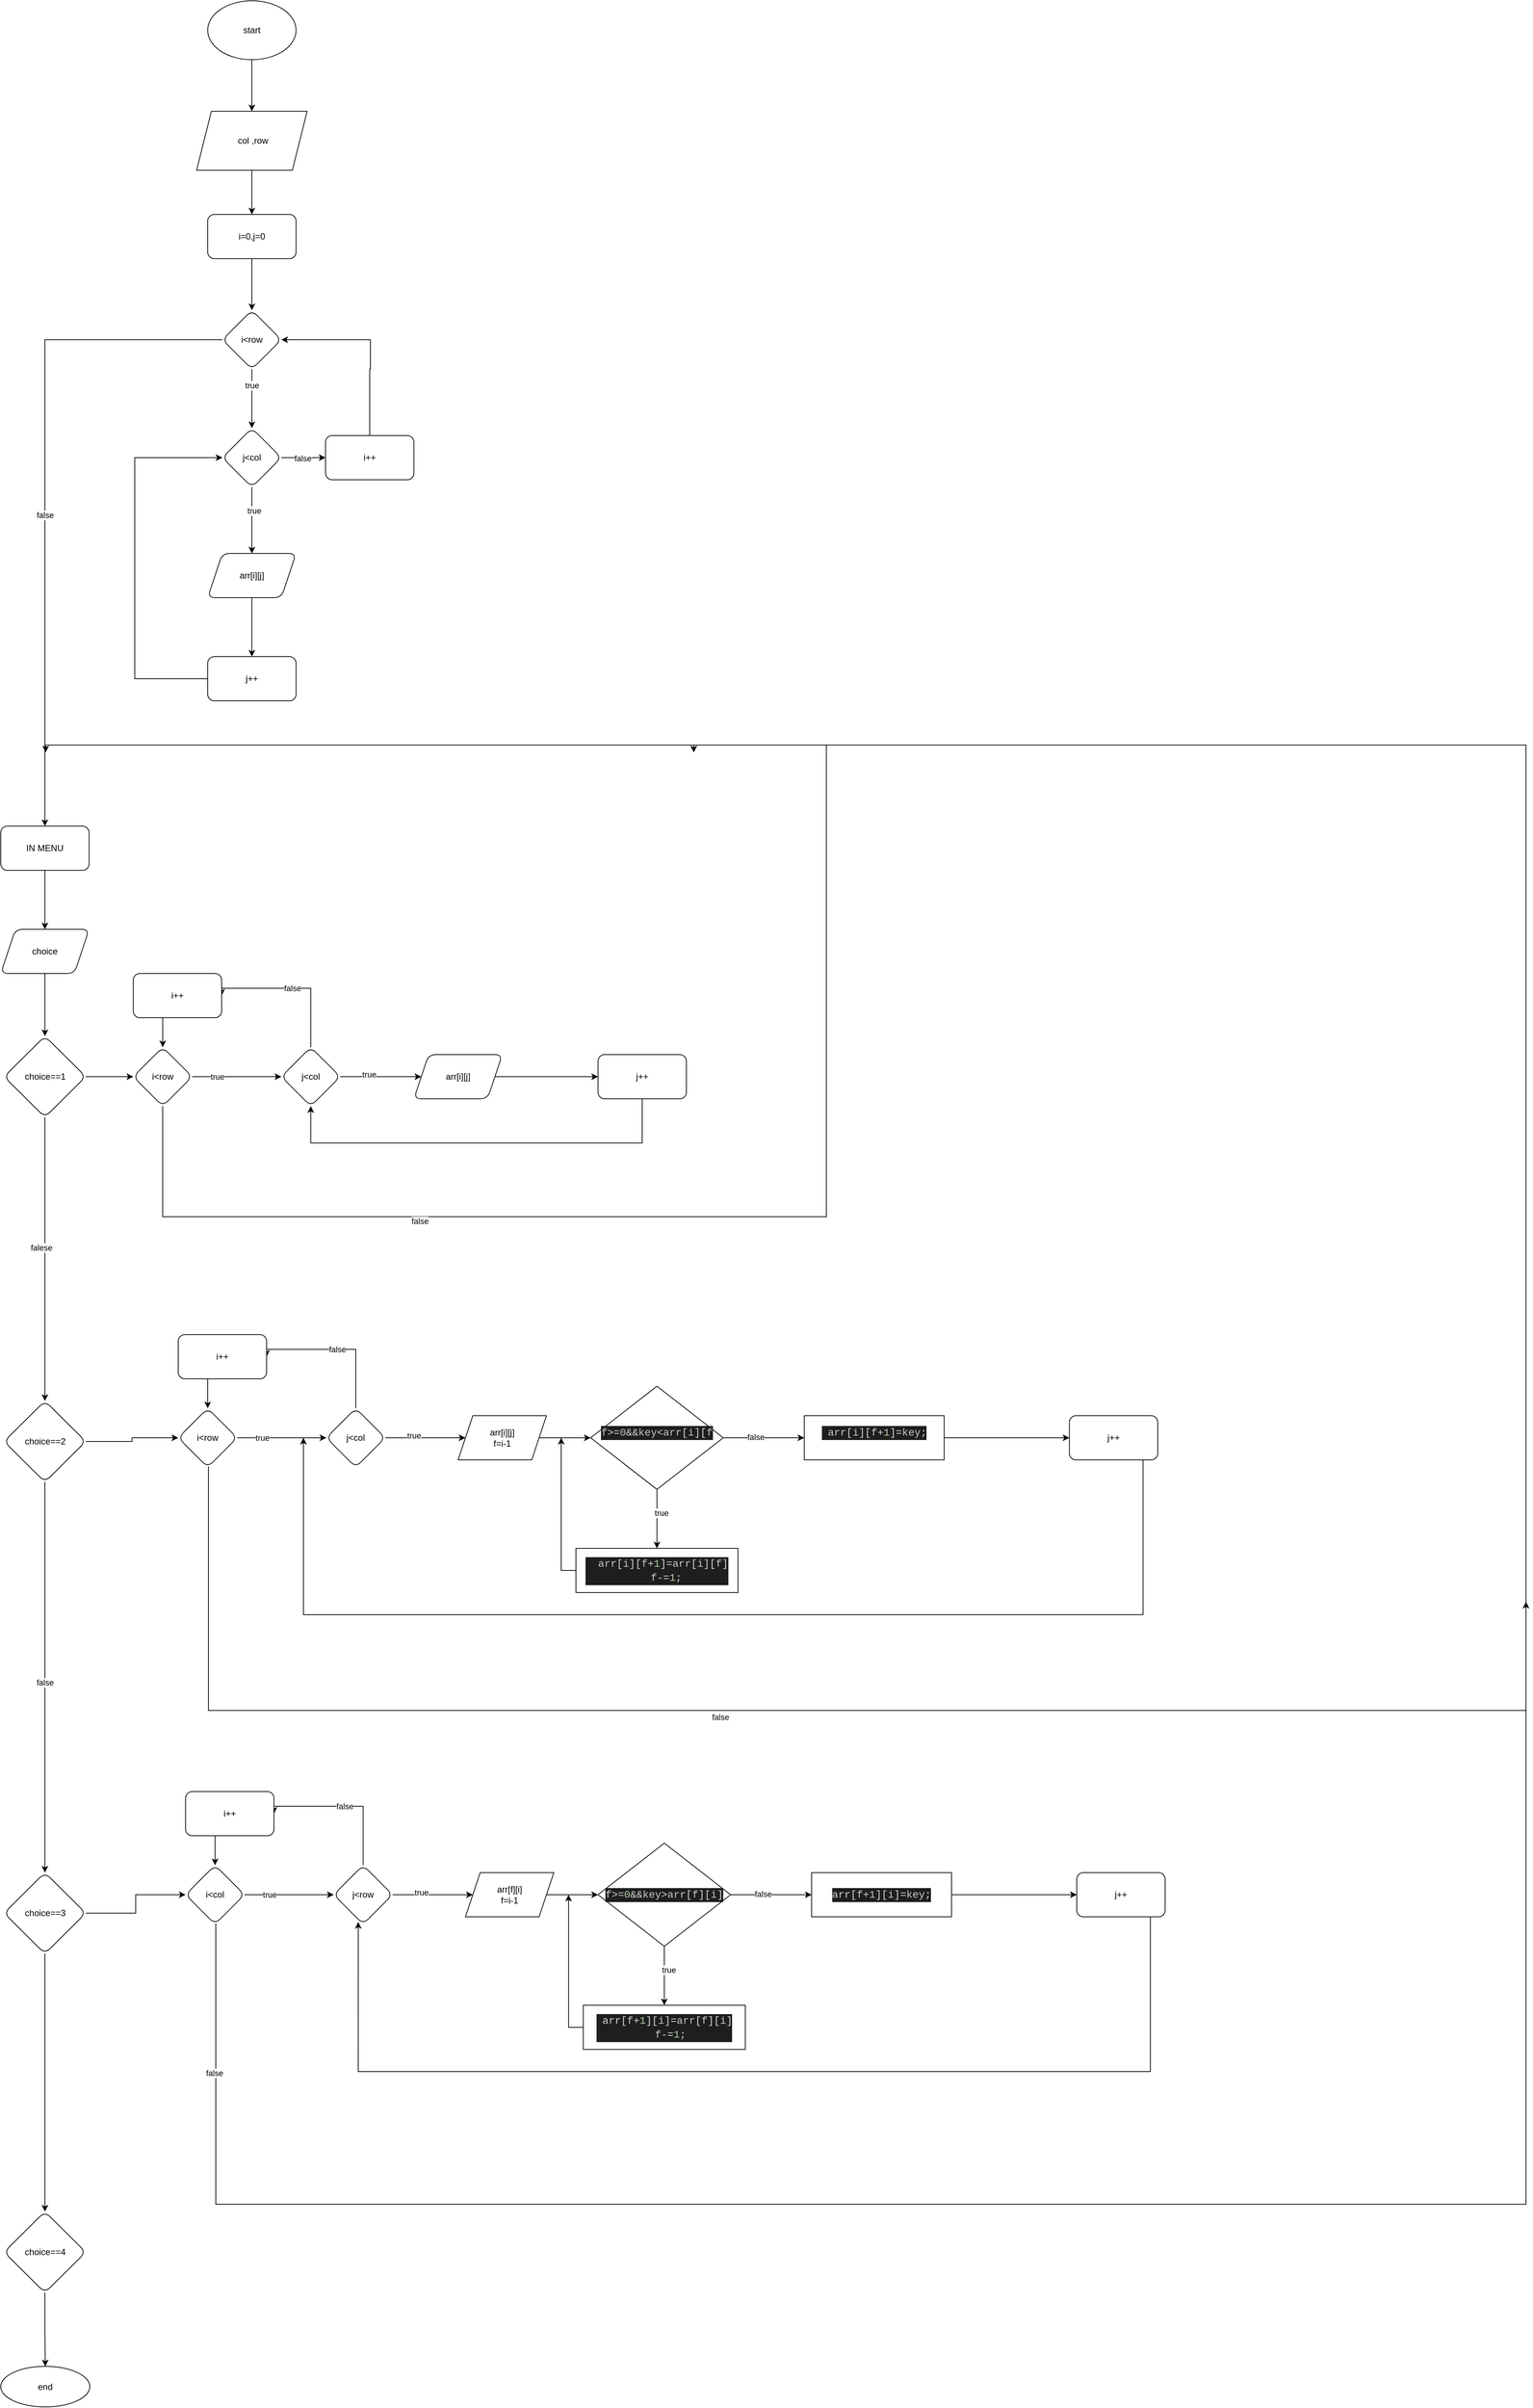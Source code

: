 <mxfile version="22.0.3" type="device">
  <diagram id="C5RBs43oDa-KdzZeNtuy" name="Page-1">
    <mxGraphModel dx="2158" dy="2559" grid="1" gridSize="10" guides="1" tooltips="1" connect="1" arrows="1" fold="1" page="1" pageScale="1" pageWidth="827" pageHeight="1169" math="0" shadow="0">
      <root>
        <mxCell id="WIyWlLk6GJQsqaUBKTNV-0" />
        <mxCell id="WIyWlLk6GJQsqaUBKTNV-1" parent="WIyWlLk6GJQsqaUBKTNV-0" />
        <mxCell id="Rr3VeNSQsfOW8-WBwf2K-2" style="edgeStyle=orthogonalEdgeStyle;rounded=0;orthogonalLoop=1;jettySize=auto;html=1;entryX=0.5;entryY=0;entryDx=0;entryDy=0;" edge="1" parent="WIyWlLk6GJQsqaUBKTNV-1" source="Rr3VeNSQsfOW8-WBwf2K-0" target="Rr3VeNSQsfOW8-WBwf2K-3">
          <mxGeometry relative="1" as="geometry">
            <mxPoint x="410" y="190" as="targetPoint" />
          </mxGeometry>
        </mxCell>
        <mxCell id="Rr3VeNSQsfOW8-WBwf2K-0" value="start" style="ellipse;whiteSpace=wrap;html=1;" vertex="1" parent="WIyWlLk6GJQsqaUBKTNV-1">
          <mxGeometry x="350" y="-30" width="120" height="80" as="geometry" />
        </mxCell>
        <mxCell id="Rr3VeNSQsfOW8-WBwf2K-5" style="edgeStyle=orthogonalEdgeStyle;rounded=0;orthogonalLoop=1;jettySize=auto;html=1;entryX=0.5;entryY=0;entryDx=0;entryDy=0;" edge="1" parent="WIyWlLk6GJQsqaUBKTNV-1" source="Rr3VeNSQsfOW8-WBwf2K-3" target="Rr3VeNSQsfOW8-WBwf2K-6">
          <mxGeometry relative="1" as="geometry">
            <mxPoint x="410" y="290" as="targetPoint" />
          </mxGeometry>
        </mxCell>
        <mxCell id="Rr3VeNSQsfOW8-WBwf2K-3" value="&amp;nbsp;col ,row" style="shape=parallelogram;perimeter=parallelogramPerimeter;whiteSpace=wrap;html=1;fixedSize=1;" vertex="1" parent="WIyWlLk6GJQsqaUBKTNV-1">
          <mxGeometry x="335" y="120" width="150" height="80" as="geometry" />
        </mxCell>
        <mxCell id="Rr3VeNSQsfOW8-WBwf2K-9" value="" style="edgeStyle=orthogonalEdgeStyle;rounded=0;orthogonalLoop=1;jettySize=auto;html=1;" edge="1" parent="WIyWlLk6GJQsqaUBKTNV-1" source="Rr3VeNSQsfOW8-WBwf2K-6" target="Rr3VeNSQsfOW8-WBwf2K-8">
          <mxGeometry relative="1" as="geometry" />
        </mxCell>
        <mxCell id="Rr3VeNSQsfOW8-WBwf2K-6" value="i=0,j=0" style="rounded=1;whiteSpace=wrap;html=1;" vertex="1" parent="WIyWlLk6GJQsqaUBKTNV-1">
          <mxGeometry x="350" y="260" width="120" height="60" as="geometry" />
        </mxCell>
        <mxCell id="Rr3VeNSQsfOW8-WBwf2K-11" value="" style="edgeStyle=orthogonalEdgeStyle;rounded=0;orthogonalLoop=1;jettySize=auto;html=1;" edge="1" parent="WIyWlLk6GJQsqaUBKTNV-1" source="Rr3VeNSQsfOW8-WBwf2K-8" target="Rr3VeNSQsfOW8-WBwf2K-10">
          <mxGeometry relative="1" as="geometry" />
        </mxCell>
        <mxCell id="Rr3VeNSQsfOW8-WBwf2K-23" value="true" style="edgeLabel;html=1;align=center;verticalAlign=middle;resizable=0;points=[];" vertex="1" connectable="0" parent="Rr3VeNSQsfOW8-WBwf2K-11">
          <mxGeometry x="-0.45" relative="1" as="geometry">
            <mxPoint as="offset" />
          </mxGeometry>
        </mxCell>
        <mxCell id="Rr3VeNSQsfOW8-WBwf2K-25" style="edgeStyle=orthogonalEdgeStyle;rounded=0;orthogonalLoop=1;jettySize=auto;html=1;" edge="1" parent="WIyWlLk6GJQsqaUBKTNV-1" source="Rr3VeNSQsfOW8-WBwf2K-8" target="Rr3VeNSQsfOW8-WBwf2K-27">
          <mxGeometry relative="1" as="geometry">
            <mxPoint x="129" y="1120" as="targetPoint" />
          </mxGeometry>
        </mxCell>
        <mxCell id="Rr3VeNSQsfOW8-WBwf2K-26" value="false" style="edgeLabel;html=1;align=center;verticalAlign=middle;resizable=0;points=[];" vertex="1" connectable="0" parent="Rr3VeNSQsfOW8-WBwf2K-25">
          <mxGeometry x="0.063" relative="1" as="geometry">
            <mxPoint as="offset" />
          </mxGeometry>
        </mxCell>
        <mxCell id="Rr3VeNSQsfOW8-WBwf2K-8" value="i&amp;lt;row" style="rhombus;whiteSpace=wrap;html=1;rounded=1;" vertex="1" parent="WIyWlLk6GJQsqaUBKTNV-1">
          <mxGeometry x="370" y="390" width="80" height="80" as="geometry" />
        </mxCell>
        <mxCell id="Rr3VeNSQsfOW8-WBwf2K-15" value="" style="edgeStyle=orthogonalEdgeStyle;rounded=0;orthogonalLoop=1;jettySize=auto;html=1;" edge="1" parent="WIyWlLk6GJQsqaUBKTNV-1" source="Rr3VeNSQsfOW8-WBwf2K-10" target="Rr3VeNSQsfOW8-WBwf2K-14">
          <mxGeometry relative="1" as="geometry" />
        </mxCell>
        <mxCell id="Rr3VeNSQsfOW8-WBwf2K-22" value="true" style="edgeLabel;html=1;align=center;verticalAlign=middle;resizable=0;points=[];" vertex="1" connectable="0" parent="Rr3VeNSQsfOW8-WBwf2K-15">
          <mxGeometry x="-0.289" y="3" relative="1" as="geometry">
            <mxPoint as="offset" />
          </mxGeometry>
        </mxCell>
        <mxCell id="Rr3VeNSQsfOW8-WBwf2K-20" value="" style="edgeStyle=orthogonalEdgeStyle;rounded=0;orthogonalLoop=1;jettySize=auto;html=1;" edge="1" parent="WIyWlLk6GJQsqaUBKTNV-1" source="Rr3VeNSQsfOW8-WBwf2K-10" target="Rr3VeNSQsfOW8-WBwf2K-19">
          <mxGeometry relative="1" as="geometry" />
        </mxCell>
        <mxCell id="Rr3VeNSQsfOW8-WBwf2K-21" value="false" style="edgeLabel;html=1;align=center;verticalAlign=middle;resizable=0;points=[];" vertex="1" connectable="0" parent="Rr3VeNSQsfOW8-WBwf2K-20">
          <mxGeometry x="-0.033" y="-1" relative="1" as="geometry">
            <mxPoint as="offset" />
          </mxGeometry>
        </mxCell>
        <mxCell id="Rr3VeNSQsfOW8-WBwf2K-10" value="j&amp;lt;col" style="rhombus;whiteSpace=wrap;html=1;rounded=1;" vertex="1" parent="WIyWlLk6GJQsqaUBKTNV-1">
          <mxGeometry x="370" y="550" width="80" height="80" as="geometry" />
        </mxCell>
        <mxCell id="Rr3VeNSQsfOW8-WBwf2K-17" value="" style="edgeStyle=orthogonalEdgeStyle;rounded=0;orthogonalLoop=1;jettySize=auto;html=1;" edge="1" parent="WIyWlLk6GJQsqaUBKTNV-1" source="Rr3VeNSQsfOW8-WBwf2K-14" target="Rr3VeNSQsfOW8-WBwf2K-16">
          <mxGeometry relative="1" as="geometry" />
        </mxCell>
        <mxCell id="Rr3VeNSQsfOW8-WBwf2K-14" value="arr[i][j]" style="shape=parallelogram;perimeter=parallelogramPerimeter;whiteSpace=wrap;html=1;fixedSize=1;rounded=1;" vertex="1" parent="WIyWlLk6GJQsqaUBKTNV-1">
          <mxGeometry x="350" y="720" width="120" height="60" as="geometry" />
        </mxCell>
        <mxCell id="Rr3VeNSQsfOW8-WBwf2K-18" style="edgeStyle=orthogonalEdgeStyle;rounded=0;orthogonalLoop=1;jettySize=auto;html=1;entryX=0;entryY=0.5;entryDx=0;entryDy=0;" edge="1" parent="WIyWlLk6GJQsqaUBKTNV-1" source="Rr3VeNSQsfOW8-WBwf2K-16" target="Rr3VeNSQsfOW8-WBwf2K-10">
          <mxGeometry relative="1" as="geometry">
            <mxPoint x="250" y="600" as="targetPoint" />
            <Array as="points">
              <mxPoint x="251" y="890" />
              <mxPoint x="251" y="590" />
            </Array>
          </mxGeometry>
        </mxCell>
        <mxCell id="Rr3VeNSQsfOW8-WBwf2K-16" value="j++" style="rounded=1;whiteSpace=wrap;html=1;" vertex="1" parent="WIyWlLk6GJQsqaUBKTNV-1">
          <mxGeometry x="350" y="860" width="120" height="60" as="geometry" />
        </mxCell>
        <mxCell id="Rr3VeNSQsfOW8-WBwf2K-24" style="edgeStyle=orthogonalEdgeStyle;rounded=0;orthogonalLoop=1;jettySize=auto;html=1;entryX=1;entryY=0.5;entryDx=0;entryDy=0;" edge="1" parent="WIyWlLk6GJQsqaUBKTNV-1" source="Rr3VeNSQsfOW8-WBwf2K-19" target="Rr3VeNSQsfOW8-WBwf2K-8">
          <mxGeometry relative="1" as="geometry">
            <mxPoint x="570" y="380" as="targetPoint" />
            <Array as="points">
              <mxPoint x="570" y="470" />
              <mxPoint x="571" y="470" />
              <mxPoint x="571" y="430" />
            </Array>
          </mxGeometry>
        </mxCell>
        <mxCell id="Rr3VeNSQsfOW8-WBwf2K-19" value="i++" style="whiteSpace=wrap;html=1;rounded=1;" vertex="1" parent="WIyWlLk6GJQsqaUBKTNV-1">
          <mxGeometry x="510" y="560" width="120" height="60" as="geometry" />
        </mxCell>
        <mxCell id="Rr3VeNSQsfOW8-WBwf2K-29" value="" style="edgeStyle=orthogonalEdgeStyle;rounded=0;orthogonalLoop=1;jettySize=auto;html=1;" edge="1" parent="WIyWlLk6GJQsqaUBKTNV-1" source="Rr3VeNSQsfOW8-WBwf2K-27" target="Rr3VeNSQsfOW8-WBwf2K-28">
          <mxGeometry relative="1" as="geometry" />
        </mxCell>
        <mxCell id="Rr3VeNSQsfOW8-WBwf2K-27" value="IN MENU" style="rounded=1;whiteSpace=wrap;html=1;" vertex="1" parent="WIyWlLk6GJQsqaUBKTNV-1">
          <mxGeometry x="69" y="1090" width="120" height="60" as="geometry" />
        </mxCell>
        <mxCell id="Rr3VeNSQsfOW8-WBwf2K-31" value="" style="edgeStyle=orthogonalEdgeStyle;rounded=0;orthogonalLoop=1;jettySize=auto;html=1;" edge="1" parent="WIyWlLk6GJQsqaUBKTNV-1" source="Rr3VeNSQsfOW8-WBwf2K-28" target="Rr3VeNSQsfOW8-WBwf2K-30">
          <mxGeometry relative="1" as="geometry" />
        </mxCell>
        <mxCell id="Rr3VeNSQsfOW8-WBwf2K-28" value="choice" style="shape=parallelogram;perimeter=parallelogramPerimeter;whiteSpace=wrap;html=1;fixedSize=1;rounded=1;" vertex="1" parent="WIyWlLk6GJQsqaUBKTNV-1">
          <mxGeometry x="69" y="1230" width="120" height="60" as="geometry" />
        </mxCell>
        <mxCell id="Rr3VeNSQsfOW8-WBwf2K-50" style="edgeStyle=orthogonalEdgeStyle;rounded=0;orthogonalLoop=1;jettySize=auto;html=1;" edge="1" parent="WIyWlLk6GJQsqaUBKTNV-1" source="Rr3VeNSQsfOW8-WBwf2K-30" target="Rr3VeNSQsfOW8-WBwf2K-34">
          <mxGeometry relative="1" as="geometry" />
        </mxCell>
        <mxCell id="Rr3VeNSQsfOW8-WBwf2K-55" value="" style="edgeStyle=orthogonalEdgeStyle;rounded=0;orthogonalLoop=1;jettySize=auto;html=1;" edge="1" parent="WIyWlLk6GJQsqaUBKTNV-1" source="Rr3VeNSQsfOW8-WBwf2K-30" target="Rr3VeNSQsfOW8-WBwf2K-54">
          <mxGeometry relative="1" as="geometry" />
        </mxCell>
        <mxCell id="Rr3VeNSQsfOW8-WBwf2K-131" value="falese" style="edgeLabel;html=1;align=center;verticalAlign=middle;resizable=0;points=[];" vertex="1" connectable="0" parent="Rr3VeNSQsfOW8-WBwf2K-55">
          <mxGeometry x="-0.086" y="-5" relative="1" as="geometry">
            <mxPoint y="1" as="offset" />
          </mxGeometry>
        </mxCell>
        <mxCell id="Rr3VeNSQsfOW8-WBwf2K-30" value="choice==1" style="rhombus;whiteSpace=wrap;html=1;rounded=1;" vertex="1" parent="WIyWlLk6GJQsqaUBKTNV-1">
          <mxGeometry x="73.5" y="1375" width="111" height="110" as="geometry" />
        </mxCell>
        <mxCell id="Rr3VeNSQsfOW8-WBwf2K-32" value="" style="edgeStyle=orthogonalEdgeStyle;rounded=0;orthogonalLoop=1;jettySize=auto;html=1;" edge="1" parent="WIyWlLk6GJQsqaUBKTNV-1" source="Rr3VeNSQsfOW8-WBwf2K-34" target="Rr3VeNSQsfOW8-WBwf2K-39">
          <mxGeometry relative="1" as="geometry" />
        </mxCell>
        <mxCell id="Rr3VeNSQsfOW8-WBwf2K-33" value="true" style="edgeLabel;html=1;align=center;verticalAlign=middle;resizable=0;points=[];" vertex="1" connectable="0" parent="Rr3VeNSQsfOW8-WBwf2K-32">
          <mxGeometry x="-0.45" relative="1" as="geometry">
            <mxPoint as="offset" />
          </mxGeometry>
        </mxCell>
        <mxCell id="Rr3VeNSQsfOW8-WBwf2K-57" style="edgeStyle=orthogonalEdgeStyle;rounded=0;orthogonalLoop=1;jettySize=auto;html=1;" edge="1" parent="WIyWlLk6GJQsqaUBKTNV-1" source="Rr3VeNSQsfOW8-WBwf2K-34">
          <mxGeometry relative="1" as="geometry">
            <mxPoint x="130" y="990" as="targetPoint" />
            <Array as="points">
              <mxPoint x="289" y="1620" />
              <mxPoint x="1190" y="1620" />
              <mxPoint x="1190" y="980" />
              <mxPoint x="130" y="980" />
            </Array>
          </mxGeometry>
        </mxCell>
        <mxCell id="Rr3VeNSQsfOW8-WBwf2K-58" value="false" style="edgeLabel;html=1;align=center;verticalAlign=middle;resizable=0;points=[];" vertex="1" connectable="0" parent="Rr3VeNSQsfOW8-WBwf2K-57">
          <mxGeometry x="-0.639" y="-6" relative="1" as="geometry">
            <mxPoint as="offset" />
          </mxGeometry>
        </mxCell>
        <mxCell id="Rr3VeNSQsfOW8-WBwf2K-34" value="i&amp;lt;row" style="rhombus;whiteSpace=wrap;html=1;rounded=1;" vertex="1" parent="WIyWlLk6GJQsqaUBKTNV-1">
          <mxGeometry x="248.94" y="1390" width="80" height="80" as="geometry" />
        </mxCell>
        <mxCell id="Rr3VeNSQsfOW8-WBwf2K-35" value="" style="edgeStyle=orthogonalEdgeStyle;rounded=0;orthogonalLoop=1;jettySize=auto;html=1;" edge="1" parent="WIyWlLk6GJQsqaUBKTNV-1" source="Rr3VeNSQsfOW8-WBwf2K-39" target="Rr3VeNSQsfOW8-WBwf2K-41">
          <mxGeometry relative="1" as="geometry" />
        </mxCell>
        <mxCell id="Rr3VeNSQsfOW8-WBwf2K-36" value="true" style="edgeLabel;html=1;align=center;verticalAlign=middle;resizable=0;points=[];" vertex="1" connectable="0" parent="Rr3VeNSQsfOW8-WBwf2K-35">
          <mxGeometry x="-0.289" y="3" relative="1" as="geometry">
            <mxPoint as="offset" />
          </mxGeometry>
        </mxCell>
        <mxCell id="Rr3VeNSQsfOW8-WBwf2K-53" value="false" style="edgeStyle=orthogonalEdgeStyle;rounded=0;orthogonalLoop=1;jettySize=auto;html=1;entryX=1;entryY=0.5;entryDx=0;entryDy=0;" edge="1" parent="WIyWlLk6GJQsqaUBKTNV-1" source="Rr3VeNSQsfOW8-WBwf2K-39" target="Rr3VeNSQsfOW8-WBwf2K-45">
          <mxGeometry relative="1" as="geometry">
            <Array as="points">
              <mxPoint x="490" y="1310" />
              <mxPoint x="369" y="1310" />
            </Array>
          </mxGeometry>
        </mxCell>
        <mxCell id="Rr3VeNSQsfOW8-WBwf2K-39" value="j&amp;lt;col" style="rhombus;whiteSpace=wrap;html=1;rounded=1;" vertex="1" parent="WIyWlLk6GJQsqaUBKTNV-1">
          <mxGeometry x="450" y="1390" width="80" height="80" as="geometry" />
        </mxCell>
        <mxCell id="Rr3VeNSQsfOW8-WBwf2K-40" value="" style="edgeStyle=orthogonalEdgeStyle;rounded=0;orthogonalLoop=1;jettySize=auto;html=1;" edge="1" parent="WIyWlLk6GJQsqaUBKTNV-1" source="Rr3VeNSQsfOW8-WBwf2K-41" target="Rr3VeNSQsfOW8-WBwf2K-43">
          <mxGeometry relative="1" as="geometry" />
        </mxCell>
        <mxCell id="Rr3VeNSQsfOW8-WBwf2K-41" value="arr[i][j]" style="shape=parallelogram;perimeter=parallelogramPerimeter;whiteSpace=wrap;html=1;fixedSize=1;rounded=1;" vertex="1" parent="WIyWlLk6GJQsqaUBKTNV-1">
          <mxGeometry x="630" y="1400" width="120" height="60" as="geometry" />
        </mxCell>
        <mxCell id="Rr3VeNSQsfOW8-WBwf2K-48" style="edgeStyle=orthogonalEdgeStyle;rounded=0;orthogonalLoop=1;jettySize=auto;html=1;entryX=0.5;entryY=1;entryDx=0;entryDy=0;" edge="1" parent="WIyWlLk6GJQsqaUBKTNV-1" source="Rr3VeNSQsfOW8-WBwf2K-43" target="Rr3VeNSQsfOW8-WBwf2K-39">
          <mxGeometry relative="1" as="geometry">
            <mxPoint x="490" y="1500" as="targetPoint" />
            <Array as="points">
              <mxPoint x="940" y="1520" />
              <mxPoint x="490" y="1520" />
            </Array>
          </mxGeometry>
        </mxCell>
        <mxCell id="Rr3VeNSQsfOW8-WBwf2K-43" value="j++" style="rounded=1;whiteSpace=wrap;html=1;" vertex="1" parent="WIyWlLk6GJQsqaUBKTNV-1">
          <mxGeometry x="880" y="1400" width="120" height="60" as="geometry" />
        </mxCell>
        <mxCell id="Rr3VeNSQsfOW8-WBwf2K-51" style="edgeStyle=orthogonalEdgeStyle;rounded=0;orthogonalLoop=1;jettySize=auto;html=1;entryX=0.5;entryY=0;entryDx=0;entryDy=0;" edge="1" parent="WIyWlLk6GJQsqaUBKTNV-1" source="Rr3VeNSQsfOW8-WBwf2K-45" target="Rr3VeNSQsfOW8-WBwf2K-34">
          <mxGeometry relative="1" as="geometry">
            <mxPoint x="289" y="1360" as="targetPoint" />
            <Array as="points">
              <mxPoint x="289" y="1290" />
              <mxPoint x="290" y="1330" />
              <mxPoint x="289" y="1330" />
            </Array>
          </mxGeometry>
        </mxCell>
        <mxCell id="Rr3VeNSQsfOW8-WBwf2K-45" value="i++" style="whiteSpace=wrap;html=1;rounded=1;" vertex="1" parent="WIyWlLk6GJQsqaUBKTNV-1">
          <mxGeometry x="248.94" y="1290" width="120" height="60" as="geometry" />
        </mxCell>
        <mxCell id="Rr3VeNSQsfOW8-WBwf2K-101" style="edgeStyle=orthogonalEdgeStyle;rounded=0;orthogonalLoop=1;jettySize=auto;html=1;entryX=0;entryY=0.5;entryDx=0;entryDy=0;" edge="1" parent="WIyWlLk6GJQsqaUBKTNV-1" source="Rr3VeNSQsfOW8-WBwf2K-54" target="Rr3VeNSQsfOW8-WBwf2K-76">
          <mxGeometry relative="1" as="geometry" />
        </mxCell>
        <mxCell id="Rr3VeNSQsfOW8-WBwf2K-126" value="" style="edgeStyle=orthogonalEdgeStyle;rounded=0;orthogonalLoop=1;jettySize=auto;html=1;" edge="1" parent="WIyWlLk6GJQsqaUBKTNV-1" source="Rr3VeNSQsfOW8-WBwf2K-54" target="Rr3VeNSQsfOW8-WBwf2K-125">
          <mxGeometry relative="1" as="geometry" />
        </mxCell>
        <mxCell id="Rr3VeNSQsfOW8-WBwf2K-132" value="false" style="edgeLabel;html=1;align=center;verticalAlign=middle;resizable=0;points=[];" vertex="1" connectable="0" parent="Rr3VeNSQsfOW8-WBwf2K-126">
          <mxGeometry x="0.023" relative="1" as="geometry">
            <mxPoint y="1" as="offset" />
          </mxGeometry>
        </mxCell>
        <mxCell id="Rr3VeNSQsfOW8-WBwf2K-54" value="choice==2" style="rhombus;whiteSpace=wrap;html=1;rounded=1;" vertex="1" parent="WIyWlLk6GJQsqaUBKTNV-1">
          <mxGeometry x="73.5" y="1870" width="111" height="110" as="geometry" />
        </mxCell>
        <mxCell id="Rr3VeNSQsfOW8-WBwf2K-73" value="" style="edgeStyle=orthogonalEdgeStyle;rounded=0;orthogonalLoop=1;jettySize=auto;html=1;" edge="1" parent="WIyWlLk6GJQsqaUBKTNV-1" source="Rr3VeNSQsfOW8-WBwf2K-76" target="Rr3VeNSQsfOW8-WBwf2K-80">
          <mxGeometry relative="1" as="geometry" />
        </mxCell>
        <mxCell id="Rr3VeNSQsfOW8-WBwf2K-74" value="true" style="edgeLabel;html=1;align=center;verticalAlign=middle;resizable=0;points=[];" vertex="1" connectable="0" parent="Rr3VeNSQsfOW8-WBwf2K-73">
          <mxGeometry x="-0.45" relative="1" as="geometry">
            <mxPoint as="offset" />
          </mxGeometry>
        </mxCell>
        <mxCell id="Rr3VeNSQsfOW8-WBwf2K-124" style="edgeStyle=orthogonalEdgeStyle;rounded=0;orthogonalLoop=1;jettySize=auto;html=1;" edge="1" parent="WIyWlLk6GJQsqaUBKTNV-1" source="Rr3VeNSQsfOW8-WBwf2K-76">
          <mxGeometry relative="1" as="geometry">
            <mxPoint x="1010" y="990" as="targetPoint" />
            <Array as="points">
              <mxPoint x="351" y="2290" />
              <mxPoint x="2140" y="2290" />
              <mxPoint x="2140" y="980" />
              <mxPoint x="1010" y="980" />
            </Array>
          </mxGeometry>
        </mxCell>
        <mxCell id="Rr3VeNSQsfOW8-WBwf2K-128" value="false" style="edgeLabel;html=1;align=center;verticalAlign=middle;resizable=0;points=[];" vertex="1" connectable="0" parent="Rr3VeNSQsfOW8-WBwf2K-124">
          <mxGeometry x="-0.551" y="-9" relative="1" as="geometry">
            <mxPoint as="offset" />
          </mxGeometry>
        </mxCell>
        <mxCell id="Rr3VeNSQsfOW8-WBwf2K-76" value="i&amp;lt;row" style="rhombus;whiteSpace=wrap;html=1;rounded=1;" vertex="1" parent="WIyWlLk6GJQsqaUBKTNV-1">
          <mxGeometry x="310" y="1880" width="80" height="80" as="geometry" />
        </mxCell>
        <mxCell id="Rr3VeNSQsfOW8-WBwf2K-77" value="" style="edgeStyle=orthogonalEdgeStyle;rounded=0;orthogonalLoop=1;jettySize=auto;html=1;entryX=0;entryY=0.5;entryDx=0;entryDy=0;" edge="1" parent="WIyWlLk6GJQsqaUBKTNV-1" source="Rr3VeNSQsfOW8-WBwf2K-80" target="Rr3VeNSQsfOW8-WBwf2K-88">
          <mxGeometry relative="1" as="geometry">
            <mxPoint x="700" y="1920" as="targetPoint" />
          </mxGeometry>
        </mxCell>
        <mxCell id="Rr3VeNSQsfOW8-WBwf2K-78" value="true" style="edgeLabel;html=1;align=center;verticalAlign=middle;resizable=0;points=[];" vertex="1" connectable="0" parent="Rr3VeNSQsfOW8-WBwf2K-77">
          <mxGeometry x="-0.289" y="3" relative="1" as="geometry">
            <mxPoint as="offset" />
          </mxGeometry>
        </mxCell>
        <mxCell id="Rr3VeNSQsfOW8-WBwf2K-79" value="false" style="edgeStyle=orthogonalEdgeStyle;rounded=0;orthogonalLoop=1;jettySize=auto;html=1;entryX=1;entryY=0.5;entryDx=0;entryDy=0;" edge="1" parent="WIyWlLk6GJQsqaUBKTNV-1" source="Rr3VeNSQsfOW8-WBwf2K-80" target="Rr3VeNSQsfOW8-WBwf2K-86">
          <mxGeometry relative="1" as="geometry">
            <Array as="points">
              <mxPoint x="551.06" y="1800" />
              <mxPoint x="430.06" y="1800" />
            </Array>
          </mxGeometry>
        </mxCell>
        <mxCell id="Rr3VeNSQsfOW8-WBwf2K-80" value="j&amp;lt;col" style="rhombus;whiteSpace=wrap;html=1;rounded=1;" vertex="1" parent="WIyWlLk6GJQsqaUBKTNV-1">
          <mxGeometry x="511.06" y="1880" width="80" height="80" as="geometry" />
        </mxCell>
        <mxCell id="Rr3VeNSQsfOW8-WBwf2K-87" style="edgeStyle=orthogonalEdgeStyle;rounded=0;orthogonalLoop=1;jettySize=auto;html=1;" edge="1" parent="WIyWlLk6GJQsqaUBKTNV-1" source="Rr3VeNSQsfOW8-WBwf2K-84">
          <mxGeometry relative="1" as="geometry">
            <mxPoint x="480" y="1920" as="targetPoint" />
            <Array as="points">
              <mxPoint x="1620" y="2160" />
              <mxPoint x="480" y="2160" />
            </Array>
          </mxGeometry>
        </mxCell>
        <mxCell id="Rr3VeNSQsfOW8-WBwf2K-84" value="j++" style="rounded=1;whiteSpace=wrap;html=1;" vertex="1" parent="WIyWlLk6GJQsqaUBKTNV-1">
          <mxGeometry x="1520" y="1890" width="120" height="60" as="geometry" />
        </mxCell>
        <mxCell id="Rr3VeNSQsfOW8-WBwf2K-85" style="edgeStyle=orthogonalEdgeStyle;rounded=0;orthogonalLoop=1;jettySize=auto;html=1;entryX=0.5;entryY=0;entryDx=0;entryDy=0;" edge="1" parent="WIyWlLk6GJQsqaUBKTNV-1" source="Rr3VeNSQsfOW8-WBwf2K-86" target="Rr3VeNSQsfOW8-WBwf2K-76">
          <mxGeometry relative="1" as="geometry">
            <mxPoint x="350.06" y="1850" as="targetPoint" />
            <Array as="points">
              <mxPoint x="350.06" y="1780" />
              <mxPoint x="351.06" y="1820" />
              <mxPoint x="350.06" y="1820" />
            </Array>
          </mxGeometry>
        </mxCell>
        <mxCell id="Rr3VeNSQsfOW8-WBwf2K-86" value="i++" style="whiteSpace=wrap;html=1;rounded=1;" vertex="1" parent="WIyWlLk6GJQsqaUBKTNV-1">
          <mxGeometry x="310" y="1780" width="120" height="60" as="geometry" />
        </mxCell>
        <mxCell id="Rr3VeNSQsfOW8-WBwf2K-92" value="" style="edgeStyle=orthogonalEdgeStyle;rounded=0;orthogonalLoop=1;jettySize=auto;html=1;" edge="1" parent="WIyWlLk6GJQsqaUBKTNV-1" source="Rr3VeNSQsfOW8-WBwf2K-88" target="Rr3VeNSQsfOW8-WBwf2K-91">
          <mxGeometry relative="1" as="geometry" />
        </mxCell>
        <mxCell id="Rr3VeNSQsfOW8-WBwf2K-88" value="arr[i][j]&lt;br&gt;f=i-1" style="shape=parallelogram;perimeter=parallelogramPerimeter;whiteSpace=wrap;html=1;fixedSize=1;" vertex="1" parent="WIyWlLk6GJQsqaUBKTNV-1">
          <mxGeometry x="690" y="1890" width="120" height="60" as="geometry" />
        </mxCell>
        <mxCell id="Rr3VeNSQsfOW8-WBwf2K-94" value="" style="edgeStyle=orthogonalEdgeStyle;rounded=0;orthogonalLoop=1;jettySize=auto;html=1;" edge="1" parent="WIyWlLk6GJQsqaUBKTNV-1" source="Rr3VeNSQsfOW8-WBwf2K-91" target="Rr3VeNSQsfOW8-WBwf2K-93">
          <mxGeometry relative="1" as="geometry" />
        </mxCell>
        <mxCell id="Rr3VeNSQsfOW8-WBwf2K-95" value="true" style="edgeLabel;html=1;align=center;verticalAlign=middle;resizable=0;points=[];" vertex="1" connectable="0" parent="Rr3VeNSQsfOW8-WBwf2K-94">
          <mxGeometry x="-0.21" y="6" relative="1" as="geometry">
            <mxPoint as="offset" />
          </mxGeometry>
        </mxCell>
        <mxCell id="Rr3VeNSQsfOW8-WBwf2K-97" value="" style="edgeStyle=orthogonalEdgeStyle;rounded=0;orthogonalLoop=1;jettySize=auto;html=1;" edge="1" parent="WIyWlLk6GJQsqaUBKTNV-1" source="Rr3VeNSQsfOW8-WBwf2K-91" target="Rr3VeNSQsfOW8-WBwf2K-96">
          <mxGeometry relative="1" as="geometry" />
        </mxCell>
        <mxCell id="Rr3VeNSQsfOW8-WBwf2K-98" value="false" style="edgeLabel;html=1;align=center;verticalAlign=middle;resizable=0;points=[];" vertex="1" connectable="0" parent="Rr3VeNSQsfOW8-WBwf2K-97">
          <mxGeometry x="-0.206" y="1" relative="1" as="geometry">
            <mxPoint as="offset" />
          </mxGeometry>
        </mxCell>
        <mxCell id="Rr3VeNSQsfOW8-WBwf2K-91" value="&#xa;&lt;div style=&quot;color: rgb(212, 212, 212); background-color: rgb(30, 30, 30); font-family: Consolas, &amp;quot;Courier New&amp;quot;, monospace; font-weight: normal; font-size: 14px; line-height: 19px;&quot;&gt;&lt;div&gt;&lt;span style=&quot;color: #c8c8c8;&quot;&gt;f&lt;/span&gt;&lt;span style=&quot;color: #d4d4d4;&quot;&gt;&amp;gt;=&lt;/span&gt;&lt;span style=&quot;color: #b5cea8;&quot;&gt;0&lt;/span&gt;&lt;span style=&quot;color: #d4d4d4;&quot;&gt;&amp;amp;&amp;amp;&lt;/span&gt;&lt;span style=&quot;color: #c8c8c8;&quot;&gt;key&lt;/span&gt;&lt;span style=&quot;color: #d4d4d4;&quot;&gt;&amp;lt;&lt;/span&gt;&lt;span style=&quot;color: #c8c8c8;&quot;&gt;arr&lt;/span&gt;&lt;span style=&quot;color: #d4d4d4;&quot;&gt;[&lt;/span&gt;&lt;span style=&quot;color: #c8c8c8;&quot;&gt;i&lt;/span&gt;&lt;span style=&quot;color: #d4d4d4;&quot;&gt;][&lt;/span&gt;&lt;span style=&quot;color: #c8c8c8;&quot;&gt;f&lt;/span&gt;&lt;/div&gt;&lt;/div&gt;&#xa;&#xa;" style="rhombus;whiteSpace=wrap;html=1;" vertex="1" parent="WIyWlLk6GJQsqaUBKTNV-1">
          <mxGeometry x="870" y="1850" width="180" height="140" as="geometry" />
        </mxCell>
        <mxCell id="Rr3VeNSQsfOW8-WBwf2K-100" style="edgeStyle=orthogonalEdgeStyle;rounded=0;orthogonalLoop=1;jettySize=auto;html=1;" edge="1" parent="WIyWlLk6GJQsqaUBKTNV-1" source="Rr3VeNSQsfOW8-WBwf2K-93">
          <mxGeometry relative="1" as="geometry">
            <mxPoint x="830" y="1920" as="targetPoint" />
          </mxGeometry>
        </mxCell>
        <mxCell id="Rr3VeNSQsfOW8-WBwf2K-93" value="&lt;br&gt;&lt;div style=&quot;color: rgb(212, 212, 212); background-color: rgb(30, 30, 30); font-family: Consolas, &amp;quot;Courier New&amp;quot;, monospace; font-weight: normal; font-size: 14px; line-height: 19px;&quot;&gt;&lt;div&gt;&lt;span style=&quot;color: #d4d4d4;&quot;&gt;&amp;nbsp; &lt;/span&gt;&lt;span style=&quot;color: #c8c8c8;&quot;&gt;arr&lt;/span&gt;&lt;span style=&quot;color: #d4d4d4;&quot;&gt;[&lt;/span&gt;&lt;span style=&quot;color: #c8c8c8;&quot;&gt;i&lt;/span&gt;&lt;span style=&quot;color: #d4d4d4;&quot;&gt;][&lt;/span&gt;&lt;span style=&quot;color: #c8c8c8;&quot;&gt;f&lt;/span&gt;&lt;span style=&quot;color: #d4d4d4;&quot;&gt;+&lt;/span&gt;&lt;span style=&quot;color: #b5cea8;&quot;&gt;1&lt;/span&gt;&lt;span style=&quot;color: #d4d4d4;&quot;&gt;]=&lt;/span&gt;&lt;span style=&quot;color: #c8c8c8;&quot;&gt;arr&lt;/span&gt;&lt;span style=&quot;color: #d4d4d4;&quot;&gt;[&lt;/span&gt;&lt;span style=&quot;color: #c8c8c8;&quot;&gt;i&lt;/span&gt;&lt;span style=&quot;color: #d4d4d4;&quot;&gt;][&lt;/span&gt;&lt;span style=&quot;color: #c8c8c8;&quot;&gt;f&lt;/span&gt;&lt;span style=&quot;color: #d4d4d4;&quot;&gt;]&lt;/span&gt;&lt;/div&gt;&lt;div&gt;&amp;nbsp; &amp;nbsp;&lt;span style=&quot;color: rgb(200, 200, 200);&quot;&gt;f&lt;/span&gt;-=&lt;span style=&quot;color: rgb(181, 206, 168);&quot;&gt;1&lt;/span&gt;;&lt;/div&gt;&lt;/div&gt;&lt;br&gt;" style="whiteSpace=wrap;html=1;" vertex="1" parent="WIyWlLk6GJQsqaUBKTNV-1">
          <mxGeometry x="850" y="2070" width="220" height="60" as="geometry" />
        </mxCell>
        <mxCell id="Rr3VeNSQsfOW8-WBwf2K-99" style="edgeStyle=orthogonalEdgeStyle;rounded=0;orthogonalLoop=1;jettySize=auto;html=1;entryX=0;entryY=0.5;entryDx=0;entryDy=0;" edge="1" parent="WIyWlLk6GJQsqaUBKTNV-1" source="Rr3VeNSQsfOW8-WBwf2K-96" target="Rr3VeNSQsfOW8-WBwf2K-84">
          <mxGeometry relative="1" as="geometry" />
        </mxCell>
        <mxCell id="Rr3VeNSQsfOW8-WBwf2K-96" value="&#xa;&lt;div style=&quot;color: rgb(212, 212, 212); background-color: rgb(30, 30, 30); font-family: Consolas, &amp;quot;Courier New&amp;quot;, monospace; font-weight: normal; font-size: 14px; line-height: 19px;&quot;&gt;&lt;div&gt;&lt;span style=&quot;color: #d4d4d4;&quot;&gt;&amp;nbsp;&lt;/span&gt;&lt;span style=&quot;color: #c8c8c8;&quot;&gt;arr&lt;/span&gt;&lt;span style=&quot;color: #d4d4d4;&quot;&gt;[&lt;/span&gt;&lt;span style=&quot;color: #c8c8c8;&quot;&gt;i&lt;/span&gt;&lt;span style=&quot;color: #d4d4d4;&quot;&gt;][&lt;/span&gt;&lt;span style=&quot;color: #c8c8c8;&quot;&gt;f&lt;/span&gt;&lt;span style=&quot;color: #d4d4d4;&quot;&gt;+&lt;/span&gt;&lt;span style=&quot;color: #b5cea8;&quot;&gt;1&lt;/span&gt;&lt;span style=&quot;color: #d4d4d4;&quot;&gt;]=&lt;/span&gt;&lt;span style=&quot;color: #c8c8c8;&quot;&gt;key&lt;/span&gt;&lt;span style=&quot;color: #d4d4d4;&quot;&gt;;&lt;/span&gt;&lt;/div&gt;&lt;/div&gt;&#xa;&#xa;" style="whiteSpace=wrap;html=1;" vertex="1" parent="WIyWlLk6GJQsqaUBKTNV-1">
          <mxGeometry x="1160" y="1890" width="190" height="60" as="geometry" />
        </mxCell>
        <mxCell id="Rr3VeNSQsfOW8-WBwf2K-102" value="" style="edgeStyle=orthogonalEdgeStyle;rounded=0;orthogonalLoop=1;jettySize=auto;html=1;" edge="1" parent="WIyWlLk6GJQsqaUBKTNV-1" source="Rr3VeNSQsfOW8-WBwf2K-104" target="Rr3VeNSQsfOW8-WBwf2K-108">
          <mxGeometry relative="1" as="geometry" />
        </mxCell>
        <mxCell id="Rr3VeNSQsfOW8-WBwf2K-103" value="true" style="edgeLabel;html=1;align=center;verticalAlign=middle;resizable=0;points=[];" vertex="1" connectable="0" parent="Rr3VeNSQsfOW8-WBwf2K-102">
          <mxGeometry x="-0.45" relative="1" as="geometry">
            <mxPoint as="offset" />
          </mxGeometry>
        </mxCell>
        <mxCell id="Rr3VeNSQsfOW8-WBwf2K-129" style="edgeStyle=orthogonalEdgeStyle;rounded=0;orthogonalLoop=1;jettySize=auto;html=1;" edge="1" parent="WIyWlLk6GJQsqaUBKTNV-1" source="Rr3VeNSQsfOW8-WBwf2K-104">
          <mxGeometry relative="1" as="geometry">
            <mxPoint x="2140" y="2142.5" as="targetPoint" />
            <Array as="points">
              <mxPoint x="361" y="2960" />
              <mxPoint x="2140" y="2960" />
            </Array>
          </mxGeometry>
        </mxCell>
        <mxCell id="Rr3VeNSQsfOW8-WBwf2K-130" value="false" style="edgeLabel;html=1;align=center;verticalAlign=middle;resizable=0;points=[];" vertex="1" connectable="0" parent="Rr3VeNSQsfOW8-WBwf2K-129">
          <mxGeometry x="-0.863" y="-1" relative="1" as="geometry">
            <mxPoint x="-1" y="-1" as="offset" />
          </mxGeometry>
        </mxCell>
        <mxCell id="Rr3VeNSQsfOW8-WBwf2K-104" value="i&amp;lt;col" style="rhombus;whiteSpace=wrap;html=1;rounded=1;" vertex="1" parent="WIyWlLk6GJQsqaUBKTNV-1">
          <mxGeometry x="320" y="2500" width="80" height="80" as="geometry" />
        </mxCell>
        <mxCell id="Rr3VeNSQsfOW8-WBwf2K-105" value="" style="edgeStyle=orthogonalEdgeStyle;rounded=0;orthogonalLoop=1;jettySize=auto;html=1;entryX=0;entryY=0.5;entryDx=0;entryDy=0;" edge="1" parent="WIyWlLk6GJQsqaUBKTNV-1" source="Rr3VeNSQsfOW8-WBwf2K-108" target="Rr3VeNSQsfOW8-WBwf2K-114">
          <mxGeometry relative="1" as="geometry">
            <mxPoint x="710" y="2540" as="targetPoint" />
          </mxGeometry>
        </mxCell>
        <mxCell id="Rr3VeNSQsfOW8-WBwf2K-106" value="true" style="edgeLabel;html=1;align=center;verticalAlign=middle;resizable=0;points=[];" vertex="1" connectable="0" parent="Rr3VeNSQsfOW8-WBwf2K-105">
          <mxGeometry x="-0.289" y="3" relative="1" as="geometry">
            <mxPoint as="offset" />
          </mxGeometry>
        </mxCell>
        <mxCell id="Rr3VeNSQsfOW8-WBwf2K-107" value="false" style="edgeStyle=orthogonalEdgeStyle;rounded=0;orthogonalLoop=1;jettySize=auto;html=1;entryX=1;entryY=0.5;entryDx=0;entryDy=0;" edge="1" parent="WIyWlLk6GJQsqaUBKTNV-1" source="Rr3VeNSQsfOW8-WBwf2K-108" target="Rr3VeNSQsfOW8-WBwf2K-112">
          <mxGeometry relative="1" as="geometry">
            <Array as="points">
              <mxPoint x="561.06" y="2420" />
              <mxPoint x="440.06" y="2420" />
            </Array>
          </mxGeometry>
        </mxCell>
        <mxCell id="Rr3VeNSQsfOW8-WBwf2K-108" value="j&amp;lt;row" style="rhombus;whiteSpace=wrap;html=1;rounded=1;" vertex="1" parent="WIyWlLk6GJQsqaUBKTNV-1">
          <mxGeometry x="521.06" y="2500" width="80" height="80" as="geometry" />
        </mxCell>
        <mxCell id="Rr3VeNSQsfOW8-WBwf2K-109" style="edgeStyle=orthogonalEdgeStyle;rounded=0;orthogonalLoop=1;jettySize=auto;html=1;entryX=0.417;entryY=0.963;entryDx=0;entryDy=0;entryPerimeter=0;" edge="1" parent="WIyWlLk6GJQsqaUBKTNV-1" source="Rr3VeNSQsfOW8-WBwf2K-110" target="Rr3VeNSQsfOW8-WBwf2K-108">
          <mxGeometry relative="1" as="geometry">
            <mxPoint x="650" y="2840" as="targetPoint" />
            <Array as="points">
              <mxPoint x="1630" y="2780" />
              <mxPoint x="554" y="2780" />
            </Array>
          </mxGeometry>
        </mxCell>
        <mxCell id="Rr3VeNSQsfOW8-WBwf2K-110" value="j++" style="rounded=1;whiteSpace=wrap;html=1;" vertex="1" parent="WIyWlLk6GJQsqaUBKTNV-1">
          <mxGeometry x="1530" y="2510" width="120" height="60" as="geometry" />
        </mxCell>
        <mxCell id="Rr3VeNSQsfOW8-WBwf2K-111" style="edgeStyle=orthogonalEdgeStyle;rounded=0;orthogonalLoop=1;jettySize=auto;html=1;entryX=0.5;entryY=0;entryDx=0;entryDy=0;" edge="1" parent="WIyWlLk6GJQsqaUBKTNV-1" source="Rr3VeNSQsfOW8-WBwf2K-112" target="Rr3VeNSQsfOW8-WBwf2K-104">
          <mxGeometry relative="1" as="geometry">
            <mxPoint x="360.06" y="2470" as="targetPoint" />
            <Array as="points">
              <mxPoint x="360.06" y="2400" />
              <mxPoint x="361.06" y="2440" />
              <mxPoint x="360.06" y="2440" />
            </Array>
          </mxGeometry>
        </mxCell>
        <mxCell id="Rr3VeNSQsfOW8-WBwf2K-112" value="i++" style="whiteSpace=wrap;html=1;rounded=1;" vertex="1" parent="WIyWlLk6GJQsqaUBKTNV-1">
          <mxGeometry x="320" y="2400" width="120" height="60" as="geometry" />
        </mxCell>
        <mxCell id="Rr3VeNSQsfOW8-WBwf2K-113" value="" style="edgeStyle=orthogonalEdgeStyle;rounded=0;orthogonalLoop=1;jettySize=auto;html=1;" edge="1" parent="WIyWlLk6GJQsqaUBKTNV-1" source="Rr3VeNSQsfOW8-WBwf2K-114" target="Rr3VeNSQsfOW8-WBwf2K-119">
          <mxGeometry relative="1" as="geometry" />
        </mxCell>
        <mxCell id="Rr3VeNSQsfOW8-WBwf2K-114" value="arr[f][i]&lt;br&gt;f=i-1" style="shape=parallelogram;perimeter=parallelogramPerimeter;whiteSpace=wrap;html=1;fixedSize=1;" vertex="1" parent="WIyWlLk6GJQsqaUBKTNV-1">
          <mxGeometry x="700" y="2510" width="120" height="60" as="geometry" />
        </mxCell>
        <mxCell id="Rr3VeNSQsfOW8-WBwf2K-115" value="" style="edgeStyle=orthogonalEdgeStyle;rounded=0;orthogonalLoop=1;jettySize=auto;html=1;" edge="1" parent="WIyWlLk6GJQsqaUBKTNV-1" source="Rr3VeNSQsfOW8-WBwf2K-119" target="Rr3VeNSQsfOW8-WBwf2K-121">
          <mxGeometry relative="1" as="geometry" />
        </mxCell>
        <mxCell id="Rr3VeNSQsfOW8-WBwf2K-116" value="true" style="edgeLabel;html=1;align=center;verticalAlign=middle;resizable=0;points=[];" vertex="1" connectable="0" parent="Rr3VeNSQsfOW8-WBwf2K-115">
          <mxGeometry x="-0.21" y="6" relative="1" as="geometry">
            <mxPoint as="offset" />
          </mxGeometry>
        </mxCell>
        <mxCell id="Rr3VeNSQsfOW8-WBwf2K-117" value="" style="edgeStyle=orthogonalEdgeStyle;rounded=0;orthogonalLoop=1;jettySize=auto;html=1;" edge="1" parent="WIyWlLk6GJQsqaUBKTNV-1" source="Rr3VeNSQsfOW8-WBwf2K-119" target="Rr3VeNSQsfOW8-WBwf2K-123">
          <mxGeometry relative="1" as="geometry" />
        </mxCell>
        <mxCell id="Rr3VeNSQsfOW8-WBwf2K-118" value="false" style="edgeLabel;html=1;align=center;verticalAlign=middle;resizable=0;points=[];" vertex="1" connectable="0" parent="Rr3VeNSQsfOW8-WBwf2K-117">
          <mxGeometry x="-0.206" y="1" relative="1" as="geometry">
            <mxPoint as="offset" />
          </mxGeometry>
        </mxCell>
        <mxCell id="Rr3VeNSQsfOW8-WBwf2K-119" value="&lt;div style=&quot;color: rgb(212, 212, 212); background-color: rgb(30, 30, 30); font-family: Consolas, &amp;quot;Courier New&amp;quot;, monospace; font-size: 14px; line-height: 19px;&quot;&gt;f&amp;gt;=&lt;span style=&quot;color: #b5cea8;&quot;&gt;0&lt;/span&gt;&amp;amp;&amp;amp;&lt;span style=&quot;color: #c8c8c8;&quot;&gt;key&lt;/span&gt;&amp;gt;&lt;span style=&quot;color: #c8c8c8;&quot;&gt;arr&lt;/span&gt;[&lt;span style=&quot;color: #c8c8c8;&quot;&gt;f&lt;/span&gt;][&lt;span style=&quot;color: #c8c8c8;&quot;&gt;i&lt;/span&gt;]&lt;/div&gt;" style="rhombus;whiteSpace=wrap;html=1;" vertex="1" parent="WIyWlLk6GJQsqaUBKTNV-1">
          <mxGeometry x="880" y="2470" width="180" height="140" as="geometry" />
        </mxCell>
        <mxCell id="Rr3VeNSQsfOW8-WBwf2K-120" style="edgeStyle=orthogonalEdgeStyle;rounded=0;orthogonalLoop=1;jettySize=auto;html=1;" edge="1" parent="WIyWlLk6GJQsqaUBKTNV-1" source="Rr3VeNSQsfOW8-WBwf2K-121">
          <mxGeometry relative="1" as="geometry">
            <mxPoint x="840" y="2540" as="targetPoint" />
          </mxGeometry>
        </mxCell>
        <mxCell id="Rr3VeNSQsfOW8-WBwf2K-121" value="&lt;div style=&quot;color: rgb(212, 212, 212); background-color: rgb(30, 30, 30); font-family: Consolas, &amp;quot;Courier New&amp;quot;, monospace; font-size: 14px; line-height: 19px;&quot;&gt;&lt;div&gt;&amp;nbsp;arr[&lt;span style=&quot;color: #c8c8c8;&quot;&gt;f&lt;/span&gt;+&lt;span style=&quot;color: #b5cea8;&quot;&gt;1&lt;/span&gt;][&lt;span style=&quot;color: #c8c8c8;&quot;&gt;i&lt;/span&gt;]=&lt;span style=&quot;color: #c8c8c8;&quot;&gt;arr&lt;/span&gt;[&lt;span style=&quot;color: #c8c8c8;&quot;&gt;f&lt;/span&gt;][&lt;span style=&quot;color: #c8c8c8;&quot;&gt;i&lt;/span&gt;]&lt;/div&gt;&lt;div&gt;&amp;nbsp;&amp;nbsp;&lt;span style=&quot;color: rgb(200, 200, 200);&quot;&gt;f&lt;/span&gt;-=&lt;span style=&quot;color: rgb(181, 206, 168);&quot;&gt;1&lt;/span&gt;;&lt;/div&gt;&lt;/div&gt;" style="whiteSpace=wrap;html=1;" vertex="1" parent="WIyWlLk6GJQsqaUBKTNV-1">
          <mxGeometry x="860" y="2690" width="220" height="60" as="geometry" />
        </mxCell>
        <mxCell id="Rr3VeNSQsfOW8-WBwf2K-122" style="edgeStyle=orthogonalEdgeStyle;rounded=0;orthogonalLoop=1;jettySize=auto;html=1;entryX=0;entryY=0.5;entryDx=0;entryDy=0;" edge="1" parent="WIyWlLk6GJQsqaUBKTNV-1" source="Rr3VeNSQsfOW8-WBwf2K-123" target="Rr3VeNSQsfOW8-WBwf2K-110">
          <mxGeometry relative="1" as="geometry" />
        </mxCell>
        <mxCell id="Rr3VeNSQsfOW8-WBwf2K-123" value="&lt;div style=&quot;color: rgb(212, 212, 212); background-color: rgb(30, 30, 30); font-family: Consolas, &amp;quot;Courier New&amp;quot;, monospace; font-size: 14px; line-height: 19px;&quot;&gt;arr[&lt;span style=&quot;color: #c8c8c8;&quot;&gt;f&lt;/span&gt;+&lt;span style=&quot;color: #b5cea8;&quot;&gt;1&lt;/span&gt;][&lt;span style=&quot;color: #c8c8c8;&quot;&gt;i&lt;/span&gt;]=&lt;span style=&quot;color: #c8c8c8;&quot;&gt;key&lt;/span&gt;;&lt;/div&gt;" style="whiteSpace=wrap;html=1;" vertex="1" parent="WIyWlLk6GJQsqaUBKTNV-1">
          <mxGeometry x="1170" y="2510" width="190" height="60" as="geometry" />
        </mxCell>
        <mxCell id="Rr3VeNSQsfOW8-WBwf2K-127" style="edgeStyle=orthogonalEdgeStyle;rounded=0;orthogonalLoop=1;jettySize=auto;html=1;" edge="1" parent="WIyWlLk6GJQsqaUBKTNV-1" source="Rr3VeNSQsfOW8-WBwf2K-125" target="Rr3VeNSQsfOW8-WBwf2K-104">
          <mxGeometry relative="1" as="geometry" />
        </mxCell>
        <mxCell id="Rr3VeNSQsfOW8-WBwf2K-134" value="" style="edgeStyle=orthogonalEdgeStyle;rounded=0;orthogonalLoop=1;jettySize=auto;html=1;" edge="1" parent="WIyWlLk6GJQsqaUBKTNV-1" source="Rr3VeNSQsfOW8-WBwf2K-125" target="Rr3VeNSQsfOW8-WBwf2K-133">
          <mxGeometry relative="1" as="geometry" />
        </mxCell>
        <mxCell id="Rr3VeNSQsfOW8-WBwf2K-125" value="choice==3" style="rhombus;whiteSpace=wrap;html=1;rounded=1;" vertex="1" parent="WIyWlLk6GJQsqaUBKTNV-1">
          <mxGeometry x="73.5" y="2510" width="111" height="110" as="geometry" />
        </mxCell>
        <mxCell id="Rr3VeNSQsfOW8-WBwf2K-136" value="" style="edgeStyle=orthogonalEdgeStyle;rounded=0;orthogonalLoop=1;jettySize=auto;html=1;" edge="1" parent="WIyWlLk6GJQsqaUBKTNV-1" source="Rr3VeNSQsfOW8-WBwf2K-133" target="Rr3VeNSQsfOW8-WBwf2K-135">
          <mxGeometry relative="1" as="geometry" />
        </mxCell>
        <mxCell id="Rr3VeNSQsfOW8-WBwf2K-133" value="choice==4" style="rhombus;whiteSpace=wrap;html=1;rounded=1;" vertex="1" parent="WIyWlLk6GJQsqaUBKTNV-1">
          <mxGeometry x="73.5" y="2970" width="111" height="110" as="geometry" />
        </mxCell>
        <mxCell id="Rr3VeNSQsfOW8-WBwf2K-135" value="end" style="ellipse;whiteSpace=wrap;html=1;rounded=1;" vertex="1" parent="WIyWlLk6GJQsqaUBKTNV-1">
          <mxGeometry x="69" y="3180" width="121" height="55" as="geometry" />
        </mxCell>
      </root>
    </mxGraphModel>
  </diagram>
</mxfile>
